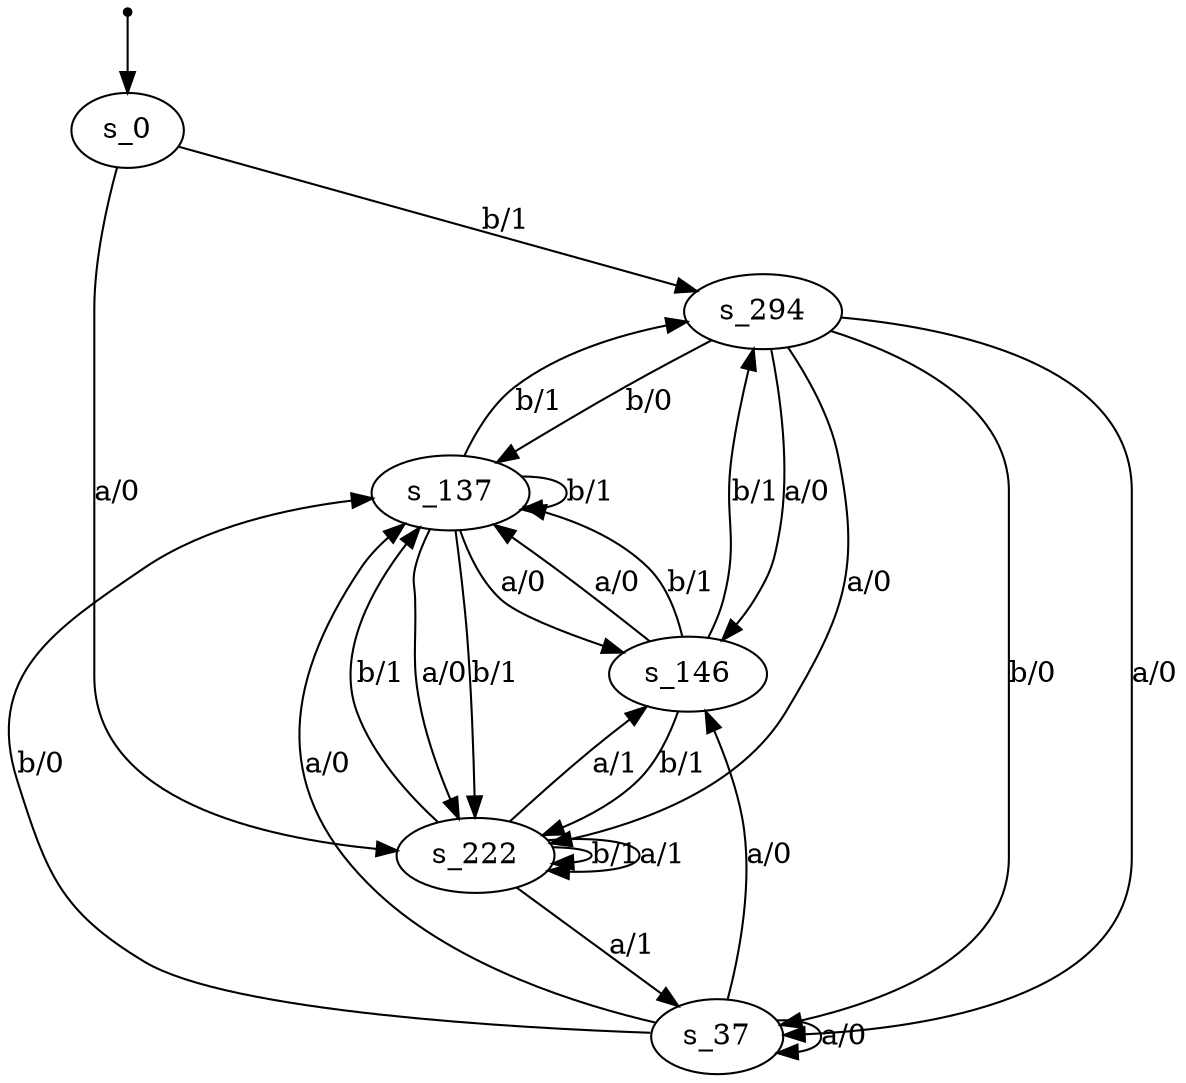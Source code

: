 digraph fsm {
	s_0 [root=true]
	s_294
	s_137
	s_222
	s_146
	s_37
	qi [shape = point]
	qi -> s_0
	s_0 -> s_294 [label="b/1"]
	s_294 -> s_137 [label="b/0"]
	s_137 -> s_222 [label="a/0"]
	s_222 -> s_222 [label="b/1"]
	s_222 -> s_146 [label="a/1"]
	s_146 -> s_137 [label="a/0"]
	s_137 -> s_146 [label="a/0"]
	s_137 -> s_294 [label="b/1"]
	s_146 -> s_222 [label="b/1"]
	s_146 -> s_294 [label="b/1"]
	s_294 -> s_37 [label="a/0"]
	s_37 -> s_37 [label="a/0"]
	s_37 -> s_137 [label="b/0"]
	s_222 -> s_137 [label="b/1"]
	s_137 -> s_222 [label="b/1"]
	s_146 -> s_137 [label="b/1"]
	s_137 -> s_137 [label="b/1"]
	s_222 -> s_222 [label="a/1"]
	s_294 -> s_37 [label="b/0"]
	s_37 -> s_146 [label="a/0"]
	s_294 -> s_146 [label="a/0"]
	s_0 -> s_222 [label="a/0"]
	s_294 -> s_222 [label="a/0"]
	s_222 -> s_37 [label="a/1"]
	s_37 -> s_137 [label="a/0"]
}